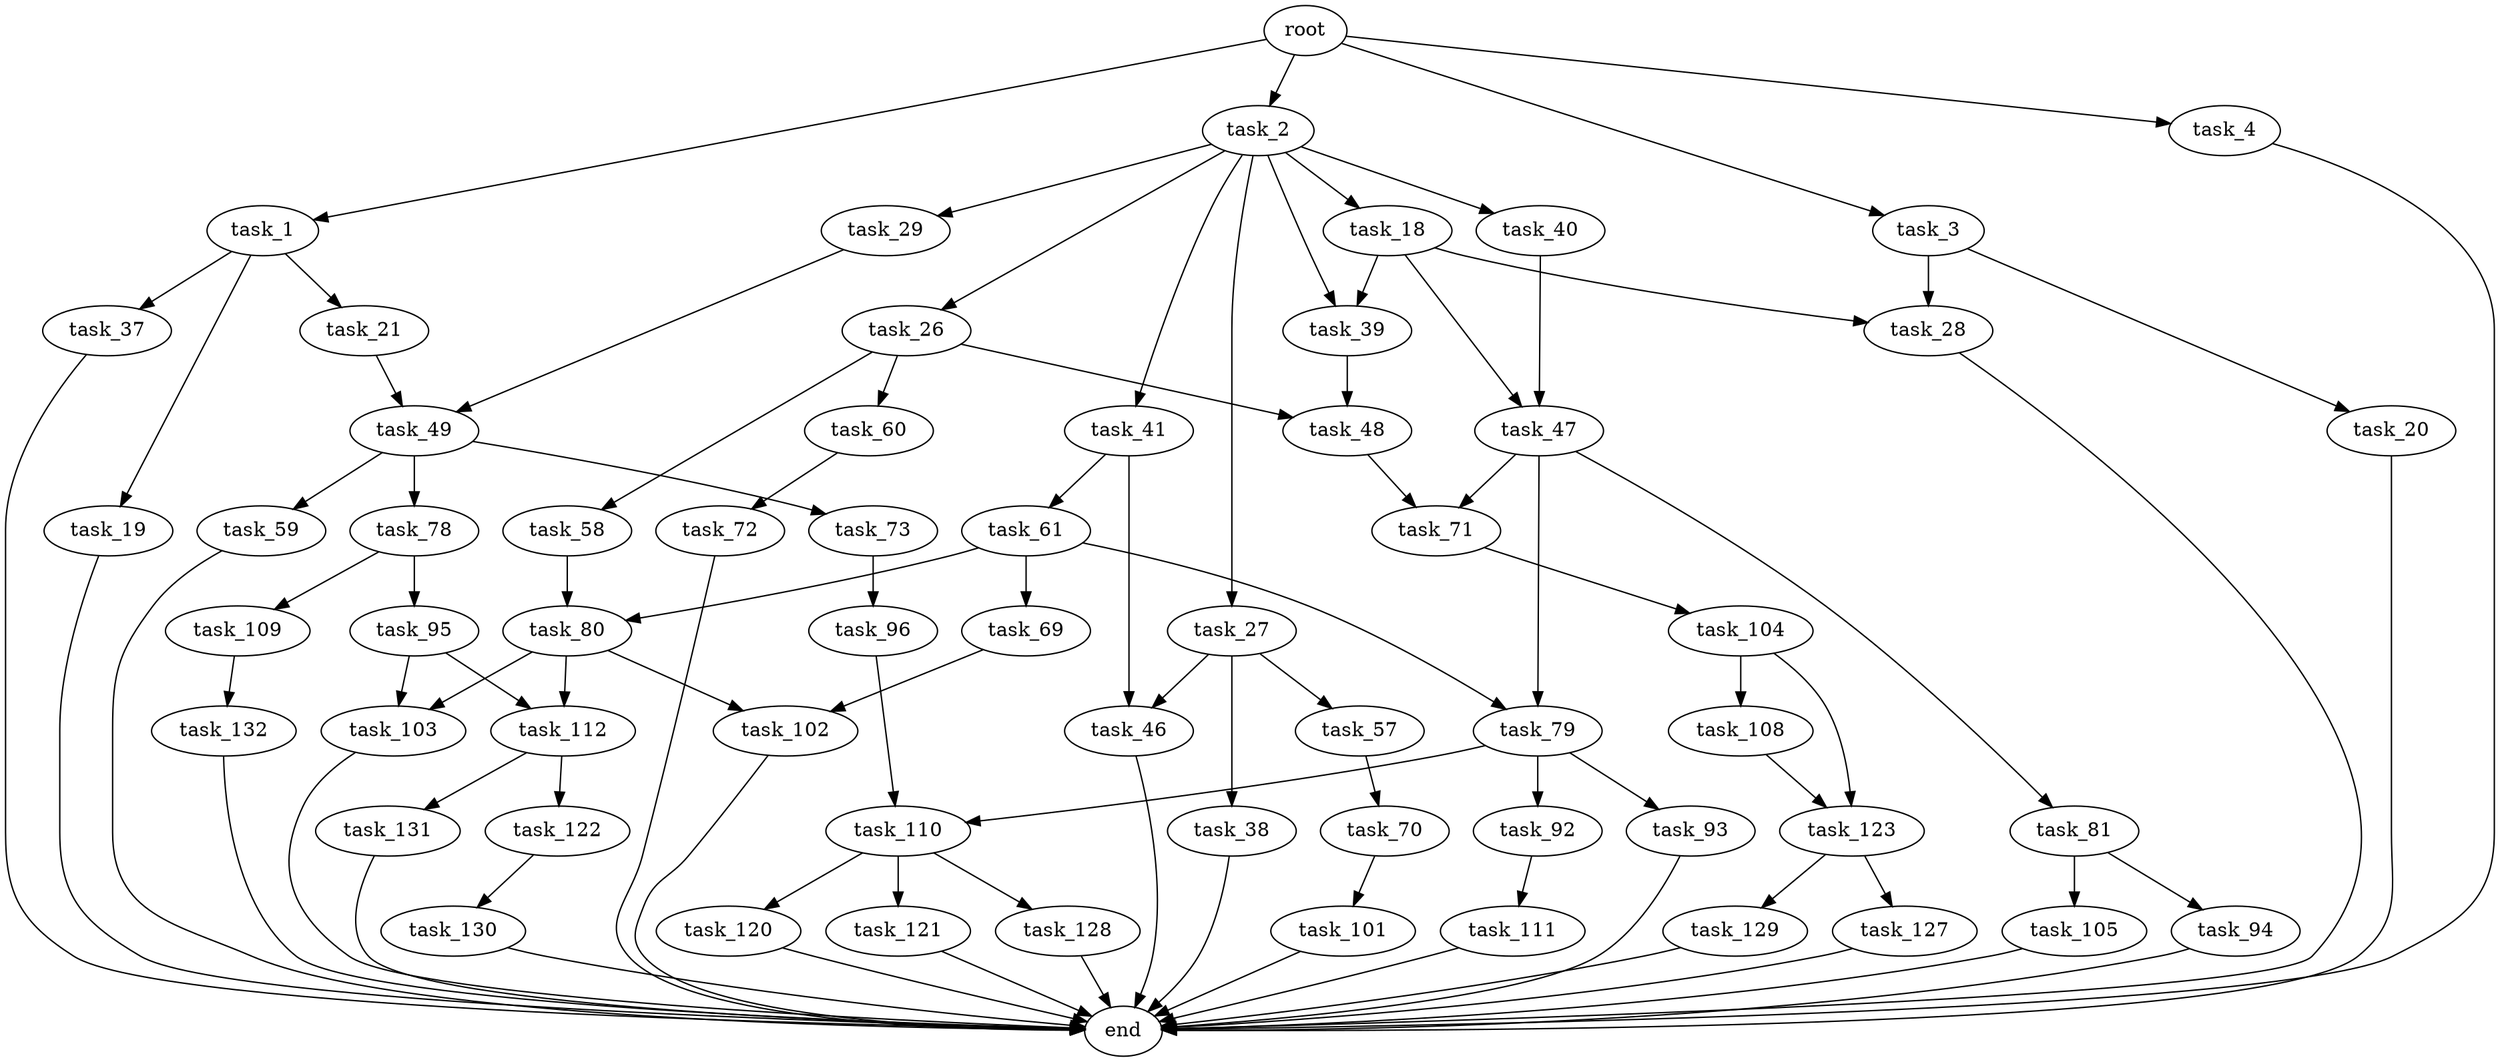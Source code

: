 digraph G {
  root [size="0.000000"];
  task_1 [size="134217728000.000000"];
  task_2 [size="564393596646.000000"];
  task_3 [size="121649023201.000000"];
  task_4 [size="125189201285.000000"];
  task_18 [size="304178936037.000000"];
  task_19 [size="1072713673615.000000"];
  task_20 [size="91803249992.000000"];
  task_21 [size="368293445632.000000"];
  task_26 [size="253420082979.000000"];
  task_27 [size="2132408420.000000"];
  task_28 [size="68719476736.000000"];
  task_29 [size="11729300679.000000"];
  task_37 [size="13736053722.000000"];
  task_38 [size="549755813888.000000"];
  task_39 [size="231928233984.000000"];
  task_40 [size="368293445632.000000"];
  task_41 [size="456274651209.000000"];
  task_46 [size="782757789696.000000"];
  task_47 [size="5787292304.000000"];
  task_48 [size="4448454562.000000"];
  task_49 [size="549755813888.000000"];
  task_57 [size="368293445632.000000"];
  task_58 [size="1130386582.000000"];
  task_59 [size="68719476736.000000"];
  task_60 [size="2448946150.000000"];
  task_61 [size="1073741824000.000000"];
  task_69 [size="31032985818.000000"];
  task_70 [size="12465126643.000000"];
  task_71 [size="549755813888.000000"];
  task_72 [size="28403972423.000000"];
  task_73 [size="28991029248.000000"];
  task_78 [size="231928233984.000000"];
  task_79 [size="380244302499.000000"];
  task_80 [size="68719476736.000000"];
  task_81 [size="5741673071.000000"];
  task_92 [size="517167287719.000000"];
  task_93 [size="10943823129.000000"];
  task_94 [size="68719476736.000000"];
  task_95 [size="184324364827.000000"];
  task_96 [size="231928233984.000000"];
  task_101 [size="8589934592.000000"];
  task_102 [size="537902738095.000000"];
  task_103 [size="2014061670.000000"];
  task_104 [size="134217728000.000000"];
  task_105 [size="45568552144.000000"];
  task_108 [size="26147789346.000000"];
  task_109 [size="549755813888.000000"];
  task_110 [size="22349392544.000000"];
  task_111 [size="782757789696.000000"];
  task_112 [size="782757789696.000000"];
  task_120 [size="28991029248.000000"];
  task_121 [size="22044973699.000000"];
  task_122 [size="381055460409.000000"];
  task_123 [size="17547819851.000000"];
  task_127 [size="401261857229.000000"];
  task_128 [size="1365682899.000000"];
  task_129 [size="8589934592.000000"];
  task_130 [size="728448627683.000000"];
  task_131 [size="42069623176.000000"];
  task_132 [size="322178357286.000000"];
  end [size="0.000000"];

  root -> task_1 [size="1.000000"];
  root -> task_2 [size="1.000000"];
  root -> task_3 [size="1.000000"];
  root -> task_4 [size="1.000000"];
  task_1 -> task_19 [size="209715200.000000"];
  task_1 -> task_21 [size="209715200.000000"];
  task_1 -> task_37 [size="209715200.000000"];
  task_2 -> task_18 [size="411041792.000000"];
  task_2 -> task_26 [size="411041792.000000"];
  task_2 -> task_27 [size="411041792.000000"];
  task_2 -> task_29 [size="411041792.000000"];
  task_2 -> task_39 [size="411041792.000000"];
  task_2 -> task_40 [size="411041792.000000"];
  task_2 -> task_41 [size="411041792.000000"];
  task_3 -> task_20 [size="411041792.000000"];
  task_3 -> task_28 [size="411041792.000000"];
  task_4 -> end [size="1.000000"];
  task_18 -> task_28 [size="209715200.000000"];
  task_18 -> task_39 [size="209715200.000000"];
  task_18 -> task_47 [size="209715200.000000"];
  task_19 -> end [size="1.000000"];
  task_20 -> end [size="1.000000"];
  task_21 -> task_49 [size="411041792.000000"];
  task_26 -> task_48 [size="301989888.000000"];
  task_26 -> task_58 [size="301989888.000000"];
  task_26 -> task_60 [size="301989888.000000"];
  task_27 -> task_38 [size="75497472.000000"];
  task_27 -> task_46 [size="75497472.000000"];
  task_27 -> task_57 [size="75497472.000000"];
  task_28 -> end [size="1.000000"];
  task_29 -> task_49 [size="536870912.000000"];
  task_37 -> end [size="1.000000"];
  task_38 -> end [size="1.000000"];
  task_39 -> task_48 [size="301989888.000000"];
  task_40 -> task_47 [size="411041792.000000"];
  task_41 -> task_46 [size="411041792.000000"];
  task_41 -> task_61 [size="411041792.000000"];
  task_46 -> end [size="1.000000"];
  task_47 -> task_71 [size="301989888.000000"];
  task_47 -> task_79 [size="301989888.000000"];
  task_47 -> task_81 [size="301989888.000000"];
  task_48 -> task_71 [size="75497472.000000"];
  task_49 -> task_59 [size="536870912.000000"];
  task_49 -> task_73 [size="536870912.000000"];
  task_49 -> task_78 [size="536870912.000000"];
  task_57 -> task_70 [size="411041792.000000"];
  task_58 -> task_80 [size="75497472.000000"];
  task_59 -> end [size="1.000000"];
  task_60 -> task_72 [size="75497472.000000"];
  task_61 -> task_69 [size="838860800.000000"];
  task_61 -> task_79 [size="838860800.000000"];
  task_61 -> task_80 [size="838860800.000000"];
  task_69 -> task_102 [size="838860800.000000"];
  task_70 -> task_101 [size="536870912.000000"];
  task_71 -> task_104 [size="536870912.000000"];
  task_72 -> end [size="1.000000"];
  task_73 -> task_96 [size="75497472.000000"];
  task_78 -> task_95 [size="301989888.000000"];
  task_78 -> task_109 [size="301989888.000000"];
  task_79 -> task_92 [size="411041792.000000"];
  task_79 -> task_93 [size="411041792.000000"];
  task_79 -> task_110 [size="411041792.000000"];
  task_80 -> task_102 [size="134217728.000000"];
  task_80 -> task_103 [size="134217728.000000"];
  task_80 -> task_112 [size="134217728.000000"];
  task_81 -> task_94 [size="134217728.000000"];
  task_81 -> task_105 [size="134217728.000000"];
  task_92 -> task_111 [size="536870912.000000"];
  task_93 -> end [size="1.000000"];
  task_94 -> end [size="1.000000"];
  task_95 -> task_103 [size="134217728.000000"];
  task_95 -> task_112 [size="134217728.000000"];
  task_96 -> task_110 [size="301989888.000000"];
  task_101 -> end [size="1.000000"];
  task_102 -> end [size="1.000000"];
  task_103 -> end [size="1.000000"];
  task_104 -> task_108 [size="209715200.000000"];
  task_104 -> task_123 [size="209715200.000000"];
  task_105 -> end [size="1.000000"];
  task_108 -> task_123 [size="679477248.000000"];
  task_109 -> task_132 [size="536870912.000000"];
  task_110 -> task_120 [size="679477248.000000"];
  task_110 -> task_121 [size="679477248.000000"];
  task_110 -> task_128 [size="679477248.000000"];
  task_111 -> end [size="1.000000"];
  task_112 -> task_122 [size="679477248.000000"];
  task_112 -> task_131 [size="679477248.000000"];
  task_120 -> end [size="1.000000"];
  task_121 -> end [size="1.000000"];
  task_122 -> task_130 [size="838860800.000000"];
  task_123 -> task_127 [size="411041792.000000"];
  task_123 -> task_129 [size="411041792.000000"];
  task_127 -> end [size="1.000000"];
  task_128 -> end [size="1.000000"];
  task_129 -> end [size="1.000000"];
  task_130 -> end [size="1.000000"];
  task_131 -> end [size="1.000000"];
  task_132 -> end [size="1.000000"];
}

